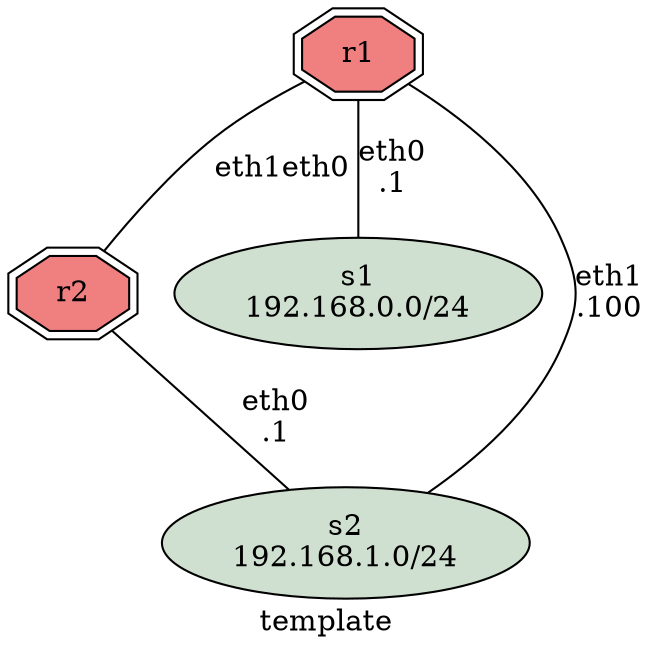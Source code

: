 ## Color coding:
#########################
##  Main FRR: #f08080  red
##  Switches: #d0e0d0  gray
##  RIP:      #19e3d9  Cyan
##  RIPng:    #fcb314  dark yellow
##  OSPFv2:   #32b835  Green
##  OSPFv3:   #19e3d9  Cyan
##  ISIS IPv4 #fcb314  dark yellow
##  ISIS IPv6 #9a81ec  purple
##  BGP IPv4  #eee3d3  beige
##  BGP IPv6  #fdff00  yellow
##### Colors (see http://www.color-hex.com/)

graph template {
	label="template";

	# Routers
	r1 [
		shape=doubleoctagon,
		label="r1",
		fillcolor="#f08080",
		style=filled,
	];
	r2 [
		shape=doubleoctagon
		label="r2",
		fillcolor="#f08080",
		style=filled,
	];

	# Switches
	s1 [
		shape=oval,
		label="s1\n192.168.0.0/24",
		fillcolor="#d0e0d0",
		style=filled,
	];
	s2 [
		shape=oval,
		label="s2\n192.168.1.0/24",
		fillcolor="#d0e0d0",
		style=filled,
	];

	# Connections
	r1 -- s1 [label="eth0\n.1"];

	r1 -- s2 [label="eth1\n.100"];
	r2 -- s2 [label="eth0\n.1"];

    r1 -- r2 [label="eth1\eth0"];
}

